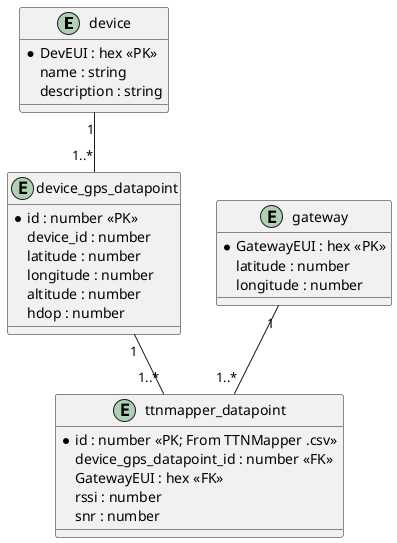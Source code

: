 @startuml LoRaWAN DB Schema
entity device {
    *DevEUI : hex <<PK>>
    name : string
    description : string
}

entity gateway {
    *GatewayEUI : hex <<PK>>
    latitude : number
    longitude : number
}

entity device_gps_datapoint {
    *id : number <<PK>>
    device_id : number
    latitude : number
    longitude : number
    altitude : number
    hdop : number
}

entity ttnmapper_datapoint {
    *id : number <<PK; From TTNMapper .csv>>
    device_gps_datapoint_id : number <<FK>>
    GatewayEUI : hex <<FK>>
    rssi : number
    snr : number
}

gateway "1" -- "1..*" ttnmapper_datapoint
device_gps_datapoint "1" -- "1..*" ttnmapper_datapoint
device "1" -- "1..*" device_gps_datapoint
@enduml
